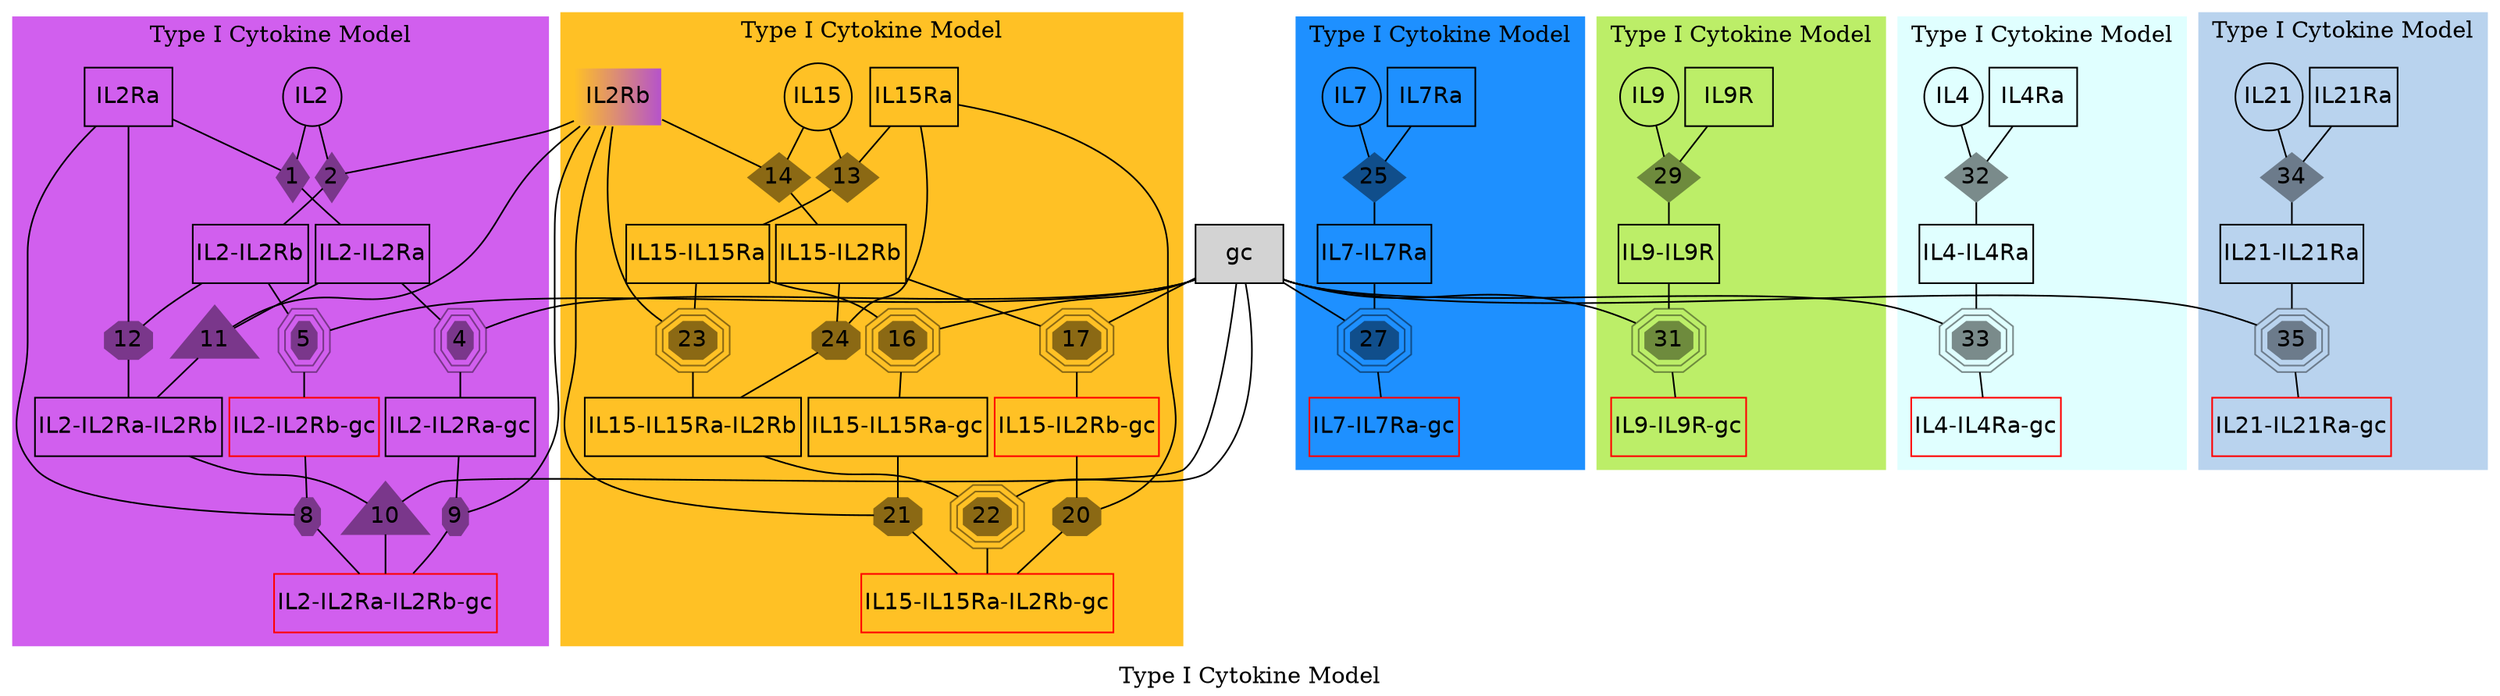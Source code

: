 digraph cgamma_cytok {
    ratio = "compress";
    label = "Type I Cytokine Model";
    graph [pad=0, ranksep=0.2, nodesep=0.05];

    subgraph specises {
        node [margin=0.03];
        rank="max";
        "gc"    [shape=box, style=filled, BGCOLOR="white", fontname = "helvetica"];
    }

    subgraph species {
        node [margin=0.03];

        "IL2"   [shape=circle, fontname = "helvetica" ];
        "IL2Ra" [shape=box, fontname = "helvetica"   ];
        "IL2Rb" [shape=box, style=filled, color="goldenrod1:mediumorchid3", fontname = "helvetica"];
        "IL2-IL2Ra" [shape=box, fontname = "helvetica"];
        "IL2-IL2Rb" [shape=box, fontname = "helvetica"];
        "IL2-IL2Ra" [shape=box, fontname = "helvetica"];
        "IL2-IL2Ra" [shape=box, fontname = "helvetica"];
        "IL2-IL2Ra-IL2Rb" [shape=box, fontname = "helvetica" ];
        "IL2-IL2Ra-gc" [shape=box, fontname = "helvetica" ];
        "IL2-IL2Rb-gc" [shape=box, color=red, fontname = "helvetica" ];
        "IL2-IL2Ra-IL2Rb-gc" [shape=box, color=red, fontname = "helvetica" ];

        "IL15"  [shape=circle, fontname = "helvetica"];
        "IL15Ra"    [shape=box, fontname = "helvetica"];
        "IL15-IL15Ra"   [shape=box, fontname = "helvetica"];
        "IL15-IL2Rb"    [shape=box, fontname = "helvetica"];
        "IL15-IL15Ra-IL2Rb" [shape=box, fontname = "helvetica"];
        "IL15-IL15Ra-gc"    [shape=box, fontname = "helvetica"];
        "IL15-IL2Rb-gc" [shape=box, color=red, fontname = "helvetica"];
        "IL15-IL15Ra-IL2Rb-gc"  [shape=box, color=red, fontname = "helvetica"];

        "IL7"   [shape=circle, fontname = "helvetica"];
        "IL7Ra" [shape=box, fontname = "helvetica"];
        "IL7-IL7Ra" [shape=box, fontname = "helvetica"];
        "IL7-IL7Ra-gc"  [shape=box, color=red, fontname = "helvetica"];

        "IL9"   [shape=circle, fontname = "helvetica"];
        "IL9R" [shape=box , fontname = "helvetica"   ];
        "IL9-IL9R" [shape=box, fontname = "helvetica"];
        "IL9-IL9R-gc" [shape=box, color=red, fontname = "helvetica" ];

        "IL4"   [shape=circle, fontname = "helvetica"];
        "IL4Ra" [shape=box, fontname = "helvetica"    ];
        "IL4-IL4Ra" [shape=box, fontname = "helvetica"];
        "IL4-IL4Ra-gc" [shape=box, color=red, fontname = "helvetica" ];

        "IL21"   [shape=circle, fontname = "helvetica"];
        "IL21Ra" [shape=box , fontname = "helvetica"   ];
        "IL21-IL21Ra" [shape=box, fontname = "helvetica"];
        "IL21-IL21Ra-gc" [shape=box, color=red, fontname = "helvetica" ];
    }

    subgraph cluster_IL2 {
        style=filled;
    	color=mediumorchid2;
    	node [style=filled,color=mediumorchid4, margin=0];

        "1" [shape=diamond,style=filled,height=.1,width=.1, fontname = "helvetica"];
        "IL2" -> "1" [dir=none,weight=1];
        "IL2Ra" -> "1" [dir=none,weight=1];
        "1" -> "IL2-IL2Ra" [dir=none, weight=2];

        "2" [shape=diamond,style=filled,height=.1,width=.1, fontname = "helvetica"];
        "IL2" -> "2" [dir=none,weight=1];
        "IL2Rb" -> "2" [dir=none,weight=1];
        "2" -> "IL2-IL2Rb" [dir=none, weight=2];

        "4" [shape=tripleoctagon,style=filled,height=.1,width=.1, fontname = "helvetica"];
        "IL2-IL2Ra" -> "4" [dir=none,weight=1];
        "gc" -> "4" [dir=none,weight=1];
        "4" -> "IL2-IL2Ra-gc" [dir=none, weight=2];

        "5" [shape=tripleoctagon,style=filled,height=.1,width=.1, fontname = "helvetica"];
        "IL2-IL2Rb" -> "5" [dir=none,weight=1];
        "gc" -> "5" [dir=none,weight=1];
        "5" -> "IL2-IL2Rb-gc" [dir=none, weight=2];

        "8" [shape=octagon,style=filled,height=.1,width=.1, fontname = "helvetica"];
        "IL2-IL2Rb-gc" -> "8" [dir=none,weight=1];
        "IL2Ra" -> "8" [dir=none,weight=1];
        "8" -> "IL2-IL2Ra-IL2Rb-gc" [dir=none, weight=2, fontname = "helvetica"];

        "9" [shape=octagon,style=filled,height=.1,width=.1, fontname = "helvetica"];
        "IL2-IL2Ra-gc" -> "9" [dir=none,weight=1];
        "IL2Rb" -> "9" [dir=none,weight=1];
        "9" -> "IL2-IL2Ra-IL2Rb-gc" [dir=none, weight=2];

        "10" [shape=triangle,style=filled,height=.1,width=.04, fontname = "helvetica"];
        "IL2-IL2Ra-IL2Rb" -> "10" [dir=none,weight=1];
        "gc" -> "10" [dir=none,weight=1];
        "10" -> "IL2-IL2Ra-IL2Rb-gc" [dir=none, weight=2];

        "11" [shape=triangle,style=filled,height=.1,width=.04, fontname = "helvetica"];
        "IL2-IL2Ra" -> "11" [dir=none,weight=1];
        "IL2Rb" -> "11" [dir=none,weight=1];
        "11" -> "IL2-IL2Ra-IL2Rb" [dir=none, weight=2];

        "12" [shape=octagon,style=filled,height=.1,width=.1, fontname = "helvetica"];
        "IL2-IL2Rb" -> "12" [dir=none,weight=1];
        "IL2Ra" -> "12" [dir=none,weight=1];
        "12" -> "IL2-IL2Ra-IL2Rb" [dir=none, weight=2];
    }

    subgraph cluster_IL15 {
        style=filled;
    	color=goldenrod1;
    	node [style=filled,color=goldenrod4, margin=0];
        edge [dir=none, weight=1];

        "13" [shape=diamond,style=filled,height=.1,width=.1, fontname = "helvetica"];
        "IL15" -> "13";
        "IL15Ra" -> "13";
        "13" -> "IL15-IL15Ra";

        "14" [shape=diamond,style=filled,height=.1,width=.1, fontname = "helvetica"];
        "IL15" -> "14";
        "IL2Rb" -> "14";
        "14" -> "IL15-IL2Rb";

        "16" [shape=tripleoctagon,style=filled,height=.1,width=.1, fontname = "helvetica"];
        "IL15-IL15Ra" -> "16";
        "gc" -> "16";
        "16" -> "IL15-IL15Ra-gc";

        "17" [shape=tripleoctagon,style=filled,height=.1,width=.1, fontname = "helvetica"];
        "IL15-IL2Rb" -> "17";
        "gc" -> "17";
        "17" -> "IL15-IL2Rb-gc";

        "20" [shape=octagon,style=filled,height=.1,width=.1, fontname = "helvetica"];
        "IL15-IL2Rb-gc" -> "20";
        "IL15Ra" -> "20";
        "20" -> "IL15-IL15Ra-IL2Rb-gc";

        "21" [shape=octagon,style=filled,height=.1,width=.1, fontname = "helvetica"];
        "IL15-IL15Ra-gc" -> "21";
        "IL2Rb" -> "21";
        "21" -> "IL15-IL15Ra-IL2Rb-gc";

        "22" [shape=tripleoctagon,style=filled,height=.1,width=.1, fontname = "helvetica"];
        "IL15-IL15Ra-IL2Rb" -> "22";
        "gc" -> "22";
        "22" -> "IL15-IL15Ra-IL2Rb-gc";

        "23" [shape=tripleoctagon,style=filled,height=.1,width=.1, fontname = "helvetica"];
        "IL15-IL15Ra" -> "23";
        "IL2Rb" -> "23";
        "23" -> "IL15-IL15Ra-IL2Rb";

        "24" [shape=octagon,style=filled,height=.1,width=.1, fontname = "helvetica"];
        "IL15-IL2Rb" -> "24";
        "IL15Ra" -> "24";
        "24" -> "IL15-IL15Ra-IL2Rb";
        }

    subgraph cluster_IL7 {
        style=filled;
    	color=dodgerblue;
    	node [style=filled,color=dodgerblue4, margin=0];
        edge [dir=none, weight=1];
        
        "25" [shape=diamond,style=filled,height=.1,width=.1, fontname = "helvetica"];
        "IL7" -> "25";
        "IL7Ra" -> "25";
        "25" -> "IL7-IL7Ra";

        "27" [shape=tripleoctagon,style=filled,height=.1,width=.1, fontname = "helvetica"];
        "IL7-IL7Ra" -> "27";
        "gc" -> "27";
        "27" -> "IL7-IL7Ra-gc";
    }

    subgraph cluster_IL9 {
        style=filled;
    	color=darkolivegreen2;
    	node [style=filled,color=darkolivegreen4, margin=0];
        edge [dir=none, weight=1];
        
        "29" [shape=diamond, style=filled, height=.1, width=.1, fontname = "helvetica"];
        "IL9" -> "29";
        "IL9R" -> "29";
        "29" -> "IL9-IL9R";

        "31" [shape=tripleoctagon,style=filled,height=.1,width=.1, fontname = "helvetica"];
        "IL9-IL9R" -> "31";
        "gc" -> "31";
        "31" -> "IL9-IL9R-gc";
    }

    subgraph cluster_IL4 {
        style=filled;
    	color=lightcyan;
    	node [style=filled, color=lightcyan4, margin=0];
        edge [dir=none, weight=1];
        
        "32" [shape=diamond, style=filled, height=0.1, width=0.1, fontname = "helvetica"];
        "IL4" -> "32";
        "IL4Ra" -> "32";
        "32" -> "IL4-IL4Ra";

        "33" [shape=tripleoctagon,style=filled,height=.1,width=.1, fontname = "helvetica"];
        "IL4-IL4Ra" -> "33";
        "gc" -> "33";
        "33" -> "IL4-IL4Ra-gc";
    }
    subgraph cluster_IL21 {
        style=filled;
    	color=slategray2;
    	node [style=filled, color=slategray4, margin=0];
        edge [dir=none, weight=1];
        
        "34" [shape=diamond,style=filled,height=.1,width=.1, fontname = "helvetica"];
        "IL21" -> "34";
        "IL21Ra" -> "34";
        "34" -> "IL21-IL21Ra";

        "35" [shape=tripleoctagon,style=filled, height=.1, width=.1, fontname = "helvetica"];
        "IL21-IL21Ra" -> "35";
        "gc" -> "35";
        "35" -> "IL21-IL21Ra-gc";
    }
}
